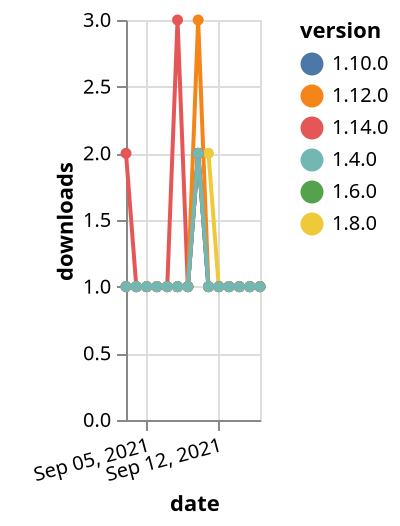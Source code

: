 {"$schema": "https://vega.github.io/schema/vega-lite/v5.json", "description": "A simple bar chart with embedded data.", "data": {"values": [{"date": "2021-09-03", "total": 198, "delta": 1, "version": "1.6.0"}, {"date": "2021-09-04", "total": 199, "delta": 1, "version": "1.6.0"}, {"date": "2021-09-05", "total": 200, "delta": 1, "version": "1.6.0"}, {"date": "2021-09-06", "total": 201, "delta": 1, "version": "1.6.0"}, {"date": "2021-09-07", "total": 202, "delta": 1, "version": "1.6.0"}, {"date": "2021-09-08", "total": 203, "delta": 1, "version": "1.6.0"}, {"date": "2021-09-09", "total": 204, "delta": 1, "version": "1.6.0"}, {"date": "2021-09-10", "total": 206, "delta": 2, "version": "1.6.0"}, {"date": "2021-09-11", "total": 207, "delta": 1, "version": "1.6.0"}, {"date": "2021-09-12", "total": 208, "delta": 1, "version": "1.6.0"}, {"date": "2021-09-13", "total": 209, "delta": 1, "version": "1.6.0"}, {"date": "2021-09-14", "total": 210, "delta": 1, "version": "1.6.0"}, {"date": "2021-09-15", "total": 211, "delta": 1, "version": "1.6.0"}, {"date": "2021-09-16", "total": 212, "delta": 1, "version": "1.6.0"}, {"date": "2021-09-03", "total": 184, "delta": 1, "version": "1.8.0"}, {"date": "2021-09-04", "total": 185, "delta": 1, "version": "1.8.0"}, {"date": "2021-09-05", "total": 186, "delta": 1, "version": "1.8.0"}, {"date": "2021-09-06", "total": 187, "delta": 1, "version": "1.8.0"}, {"date": "2021-09-07", "total": 188, "delta": 1, "version": "1.8.0"}, {"date": "2021-09-08", "total": 189, "delta": 1, "version": "1.8.0"}, {"date": "2021-09-09", "total": 190, "delta": 1, "version": "1.8.0"}, {"date": "2021-09-10", "total": 192, "delta": 2, "version": "1.8.0"}, {"date": "2021-09-11", "total": 194, "delta": 2, "version": "1.8.0"}, {"date": "2021-09-12", "total": 195, "delta": 1, "version": "1.8.0"}, {"date": "2021-09-13", "total": 196, "delta": 1, "version": "1.8.0"}, {"date": "2021-09-14", "total": 197, "delta": 1, "version": "1.8.0"}, {"date": "2021-09-15", "total": 198, "delta": 1, "version": "1.8.0"}, {"date": "2021-09-16", "total": 199, "delta": 1, "version": "1.8.0"}, {"date": "2021-09-03", "total": 162, "delta": 1, "version": "1.10.0"}, {"date": "2021-09-04", "total": 163, "delta": 1, "version": "1.10.0"}, {"date": "2021-09-05", "total": 164, "delta": 1, "version": "1.10.0"}, {"date": "2021-09-06", "total": 165, "delta": 1, "version": "1.10.0"}, {"date": "2021-09-07", "total": 166, "delta": 1, "version": "1.10.0"}, {"date": "2021-09-08", "total": 167, "delta": 1, "version": "1.10.0"}, {"date": "2021-09-09", "total": 168, "delta": 1, "version": "1.10.0"}, {"date": "2021-09-10", "total": 170, "delta": 2, "version": "1.10.0"}, {"date": "2021-09-11", "total": 171, "delta": 1, "version": "1.10.0"}, {"date": "2021-09-12", "total": 172, "delta": 1, "version": "1.10.0"}, {"date": "2021-09-13", "total": 173, "delta": 1, "version": "1.10.0"}, {"date": "2021-09-14", "total": 174, "delta": 1, "version": "1.10.0"}, {"date": "2021-09-15", "total": 175, "delta": 1, "version": "1.10.0"}, {"date": "2021-09-16", "total": 176, "delta": 1, "version": "1.10.0"}, {"date": "2021-09-03", "total": 119, "delta": 2, "version": "1.14.0"}, {"date": "2021-09-04", "total": 120, "delta": 1, "version": "1.14.0"}, {"date": "2021-09-05", "total": 121, "delta": 1, "version": "1.14.0"}, {"date": "2021-09-06", "total": 122, "delta": 1, "version": "1.14.0"}, {"date": "2021-09-07", "total": 123, "delta": 1, "version": "1.14.0"}, {"date": "2021-09-08", "total": 126, "delta": 3, "version": "1.14.0"}, {"date": "2021-09-09", "total": 127, "delta": 1, "version": "1.14.0"}, {"date": "2021-09-10", "total": 129, "delta": 2, "version": "1.14.0"}, {"date": "2021-09-11", "total": 130, "delta": 1, "version": "1.14.0"}, {"date": "2021-09-12", "total": 131, "delta": 1, "version": "1.14.0"}, {"date": "2021-09-13", "total": 132, "delta": 1, "version": "1.14.0"}, {"date": "2021-09-14", "total": 133, "delta": 1, "version": "1.14.0"}, {"date": "2021-09-15", "total": 134, "delta": 1, "version": "1.14.0"}, {"date": "2021-09-16", "total": 135, "delta": 1, "version": "1.14.0"}, {"date": "2021-09-03", "total": 181, "delta": 1, "version": "1.12.0"}, {"date": "2021-09-04", "total": 182, "delta": 1, "version": "1.12.0"}, {"date": "2021-09-05", "total": 183, "delta": 1, "version": "1.12.0"}, {"date": "2021-09-06", "total": 184, "delta": 1, "version": "1.12.0"}, {"date": "2021-09-07", "total": 185, "delta": 1, "version": "1.12.0"}, {"date": "2021-09-08", "total": 186, "delta": 1, "version": "1.12.0"}, {"date": "2021-09-09", "total": 187, "delta": 1, "version": "1.12.0"}, {"date": "2021-09-10", "total": 190, "delta": 3, "version": "1.12.0"}, {"date": "2021-09-11", "total": 191, "delta": 1, "version": "1.12.0"}, {"date": "2021-09-12", "total": 192, "delta": 1, "version": "1.12.0"}, {"date": "2021-09-13", "total": 193, "delta": 1, "version": "1.12.0"}, {"date": "2021-09-14", "total": 194, "delta": 1, "version": "1.12.0"}, {"date": "2021-09-15", "total": 195, "delta": 1, "version": "1.12.0"}, {"date": "2021-09-16", "total": 196, "delta": 1, "version": "1.12.0"}, {"date": "2021-09-03", "total": 239, "delta": 1, "version": "1.4.0"}, {"date": "2021-09-04", "total": 240, "delta": 1, "version": "1.4.0"}, {"date": "2021-09-05", "total": 241, "delta": 1, "version": "1.4.0"}, {"date": "2021-09-06", "total": 242, "delta": 1, "version": "1.4.0"}, {"date": "2021-09-07", "total": 243, "delta": 1, "version": "1.4.0"}, {"date": "2021-09-08", "total": 244, "delta": 1, "version": "1.4.0"}, {"date": "2021-09-09", "total": 245, "delta": 1, "version": "1.4.0"}, {"date": "2021-09-10", "total": 247, "delta": 2, "version": "1.4.0"}, {"date": "2021-09-11", "total": 248, "delta": 1, "version": "1.4.0"}, {"date": "2021-09-12", "total": 249, "delta": 1, "version": "1.4.0"}, {"date": "2021-09-13", "total": 250, "delta": 1, "version": "1.4.0"}, {"date": "2021-09-14", "total": 251, "delta": 1, "version": "1.4.0"}, {"date": "2021-09-15", "total": 252, "delta": 1, "version": "1.4.0"}, {"date": "2021-09-16", "total": 253, "delta": 1, "version": "1.4.0"}]}, "width": "container", "mark": {"type": "line", "point": {"filled": true}}, "encoding": {"x": {"field": "date", "type": "temporal", "timeUnit": "yearmonthdate", "title": "date", "axis": {"labelAngle": -15}}, "y": {"field": "delta", "type": "quantitative", "title": "downloads"}, "color": {"field": "version", "type": "nominal"}, "tooltip": {"field": "delta"}}}
